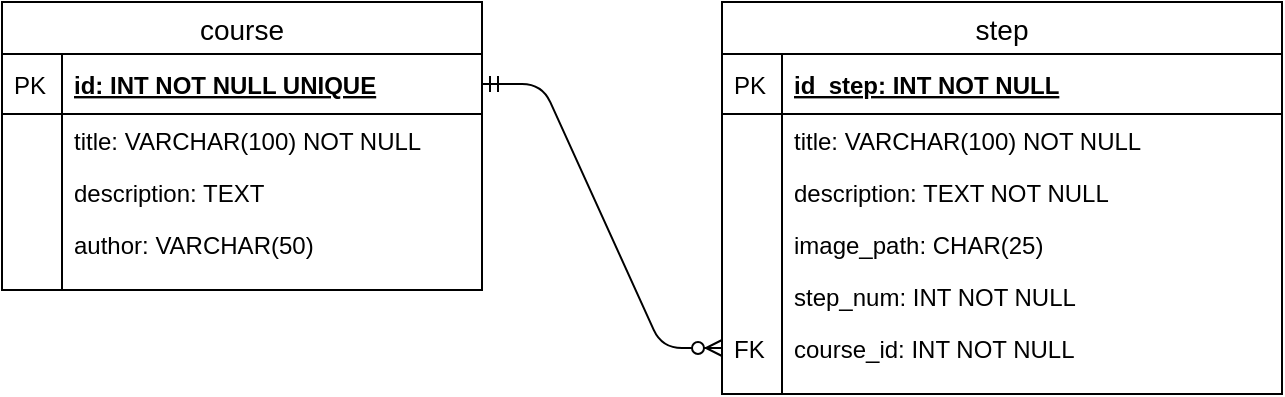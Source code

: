 <mxfile version="13.2.2" type="device"><diagram id="7PkMNcAabF-W-cBZ3c-n" name="Page-1"><mxGraphModel dx="687" dy="394" grid="1" gridSize="10" guides="1" tooltips="1" connect="1" arrows="1" fold="1" page="1" pageScale="1" pageWidth="827" pageHeight="1169" math="0" shadow="0"><root><mxCell id="0"/><mxCell id="1" parent="0"/><mxCell id="LYNjnh2oG2lFwOSc1wlv-1" value="course" style="swimlane;fontStyle=0;childLayout=stackLayout;horizontal=1;startSize=26;horizontalStack=0;resizeParent=1;resizeParentMax=0;resizeLast=0;collapsible=1;marginBottom=0;align=center;fontSize=14;" parent="1" vertex="1"><mxGeometry x="40" y="40" width="240" height="144" as="geometry"/></mxCell><mxCell id="LYNjnh2oG2lFwOSc1wlv-2" value="id: INT NOT NULL UNIQUE" style="shape=partialRectangle;top=0;left=0;right=0;bottom=1;align=left;verticalAlign=middle;fillColor=none;spacingLeft=34;spacingRight=4;overflow=hidden;rotatable=0;points=[[0,0.5],[1,0.5]];portConstraint=eastwest;dropTarget=0;fontStyle=5;fontSize=12;" parent="LYNjnh2oG2lFwOSc1wlv-1" vertex="1"><mxGeometry y="26" width="240" height="30" as="geometry"/></mxCell><mxCell id="LYNjnh2oG2lFwOSc1wlv-3" value="PK" style="shape=partialRectangle;top=0;left=0;bottom=0;fillColor=none;align=left;verticalAlign=middle;spacingLeft=4;spacingRight=4;overflow=hidden;rotatable=0;points=[];portConstraint=eastwest;part=1;fontSize=12;" parent="LYNjnh2oG2lFwOSc1wlv-2" vertex="1" connectable="0"><mxGeometry width="30" height="30" as="geometry"/></mxCell><mxCell id="peaBSLmtJlbOOGFbjewo-1" value="title: VARCHAR(100) NOT NULL" style="shape=partialRectangle;top=0;left=0;right=0;bottom=0;align=left;verticalAlign=top;fillColor=none;spacingLeft=34;spacingRight=4;overflow=hidden;rotatable=0;points=[[0,0.5],[1,0.5]];portConstraint=eastwest;dropTarget=0;fontSize=12;" vertex="1" parent="LYNjnh2oG2lFwOSc1wlv-1"><mxGeometry y="56" width="240" height="26" as="geometry"/></mxCell><mxCell id="peaBSLmtJlbOOGFbjewo-2" value="" style="shape=partialRectangle;top=0;left=0;bottom=0;fillColor=none;align=left;verticalAlign=top;spacingLeft=4;spacingRight=4;overflow=hidden;rotatable=0;points=[];portConstraint=eastwest;part=1;fontSize=12;" vertex="1" connectable="0" parent="peaBSLmtJlbOOGFbjewo-1"><mxGeometry width="30" height="26" as="geometry"/></mxCell><mxCell id="LYNjnh2oG2lFwOSc1wlv-4" value="description: TEXT" style="shape=partialRectangle;top=0;left=0;right=0;bottom=0;align=left;verticalAlign=top;fillColor=none;spacingLeft=34;spacingRight=4;overflow=hidden;rotatable=0;points=[[0,0.5],[1,0.5]];portConstraint=eastwest;dropTarget=0;fontSize=12;" parent="LYNjnh2oG2lFwOSc1wlv-1" vertex="1"><mxGeometry y="82" width="240" height="26" as="geometry"/></mxCell><mxCell id="LYNjnh2oG2lFwOSc1wlv-5" value="" style="shape=partialRectangle;top=0;left=0;bottom=0;fillColor=none;align=left;verticalAlign=top;spacingLeft=4;spacingRight=4;overflow=hidden;rotatable=0;points=[];portConstraint=eastwest;part=1;fontSize=12;" parent="LYNjnh2oG2lFwOSc1wlv-4" vertex="1" connectable="0"><mxGeometry width="30" height="26" as="geometry"/></mxCell><mxCell id="LYNjnh2oG2lFwOSc1wlv-6" value="author: VARCHAR(50)" style="shape=partialRectangle;top=0;left=0;right=0;bottom=0;align=left;verticalAlign=top;fillColor=none;spacingLeft=34;spacingRight=4;overflow=hidden;rotatable=0;points=[[0,0.5],[1,0.5]];portConstraint=eastwest;dropTarget=0;fontSize=12;" parent="LYNjnh2oG2lFwOSc1wlv-1" vertex="1"><mxGeometry y="108" width="240" height="26" as="geometry"/></mxCell><mxCell id="LYNjnh2oG2lFwOSc1wlv-7" value="" style="shape=partialRectangle;top=0;left=0;bottom=0;fillColor=none;align=left;verticalAlign=top;spacingLeft=4;spacingRight=4;overflow=hidden;rotatable=0;points=[];portConstraint=eastwest;part=1;fontSize=12;" parent="LYNjnh2oG2lFwOSc1wlv-6" vertex="1" connectable="0"><mxGeometry width="30" height="26" as="geometry"/></mxCell><mxCell id="LYNjnh2oG2lFwOSc1wlv-10" value="" style="shape=partialRectangle;top=0;left=0;right=0;bottom=0;align=left;verticalAlign=top;fillColor=none;spacingLeft=34;spacingRight=4;overflow=hidden;rotatable=0;points=[[0,0.5],[1,0.5]];portConstraint=eastwest;dropTarget=0;fontSize=12;" parent="LYNjnh2oG2lFwOSc1wlv-1" vertex="1"><mxGeometry y="134" width="240" height="10" as="geometry"/></mxCell><mxCell id="LYNjnh2oG2lFwOSc1wlv-11" value="" style="shape=partialRectangle;top=0;left=0;bottom=0;fillColor=none;align=left;verticalAlign=top;spacingLeft=4;spacingRight=4;overflow=hidden;rotatable=0;points=[];portConstraint=eastwest;part=1;fontSize=12;" parent="LYNjnh2oG2lFwOSc1wlv-10" vertex="1" connectable="0"><mxGeometry width="30" height="10" as="geometry"/></mxCell><mxCell id="LYNjnh2oG2lFwOSc1wlv-12" value="step" style="swimlane;fontStyle=0;childLayout=stackLayout;horizontal=1;startSize=26;horizontalStack=0;resizeParent=1;resizeParentMax=0;resizeLast=0;collapsible=1;marginBottom=0;align=center;fontSize=14;" parent="1" vertex="1"><mxGeometry x="400" y="40" width="280" height="196" as="geometry"/></mxCell><mxCell id="LYNjnh2oG2lFwOSc1wlv-13" value="id_step: INT NOT NULL" style="shape=partialRectangle;top=0;left=0;right=0;bottom=1;align=left;verticalAlign=middle;fillColor=none;spacingLeft=34;spacingRight=4;overflow=hidden;rotatable=0;points=[[0,0.5],[1,0.5]];portConstraint=eastwest;dropTarget=0;fontStyle=5;fontSize=12;" parent="LYNjnh2oG2lFwOSc1wlv-12" vertex="1"><mxGeometry y="26" width="280" height="30" as="geometry"/></mxCell><mxCell id="LYNjnh2oG2lFwOSc1wlv-14" value="PK" style="shape=partialRectangle;top=0;left=0;bottom=0;fillColor=none;align=left;verticalAlign=middle;spacingLeft=4;spacingRight=4;overflow=hidden;rotatable=0;points=[];portConstraint=eastwest;part=1;fontSize=12;" parent="LYNjnh2oG2lFwOSc1wlv-13" vertex="1" connectable="0"><mxGeometry width="30" height="30" as="geometry"/></mxCell><mxCell id="LYNjnh2oG2lFwOSc1wlv-21" value="title: VARCHAR(100) NOT NULL" style="shape=partialRectangle;top=0;left=0;right=0;bottom=0;align=left;verticalAlign=top;fillColor=none;spacingLeft=34;spacingRight=4;overflow=hidden;rotatable=0;points=[[0,0.5],[1,0.5]];portConstraint=eastwest;dropTarget=0;fontSize=12;" parent="LYNjnh2oG2lFwOSc1wlv-12" vertex="1"><mxGeometry y="56" width="280" height="26" as="geometry"/></mxCell><mxCell id="LYNjnh2oG2lFwOSc1wlv-22" value="" style="shape=partialRectangle;top=0;left=0;bottom=0;fillColor=none;align=left;verticalAlign=top;spacingLeft=4;spacingRight=4;overflow=hidden;rotatable=0;points=[];portConstraint=eastwest;part=1;fontSize=12;" parent="LYNjnh2oG2lFwOSc1wlv-21" vertex="1" connectable="0"><mxGeometry width="30" height="26" as="geometry"/></mxCell><mxCell id="LYNjnh2oG2lFwOSc1wlv-15" value="description: TEXT NOT NULL" style="shape=partialRectangle;top=0;left=0;right=0;bottom=0;align=left;verticalAlign=top;fillColor=none;spacingLeft=34;spacingRight=4;overflow=hidden;rotatable=0;points=[[0,0.5],[1,0.5]];portConstraint=eastwest;dropTarget=0;fontSize=12;" parent="LYNjnh2oG2lFwOSc1wlv-12" vertex="1"><mxGeometry y="82" width="280" height="26" as="geometry"/></mxCell><mxCell id="LYNjnh2oG2lFwOSc1wlv-16" value="" style="shape=partialRectangle;top=0;left=0;bottom=0;fillColor=none;align=left;verticalAlign=top;spacingLeft=4;spacingRight=4;overflow=hidden;rotatable=0;points=[];portConstraint=eastwest;part=1;fontSize=12;" parent="LYNjnh2oG2lFwOSc1wlv-15" vertex="1" connectable="0"><mxGeometry width="30" height="26" as="geometry"/></mxCell><mxCell id="LYNjnh2oG2lFwOSc1wlv-17" value="image_path: CHAR(25)" style="shape=partialRectangle;top=0;left=0;right=0;bottom=0;align=left;verticalAlign=top;fillColor=none;spacingLeft=34;spacingRight=4;overflow=hidden;rotatable=0;points=[[0,0.5],[1,0.5]];portConstraint=eastwest;dropTarget=0;fontSize=12;" parent="LYNjnh2oG2lFwOSc1wlv-12" vertex="1"><mxGeometry y="108" width="280" height="26" as="geometry"/></mxCell><mxCell id="LYNjnh2oG2lFwOSc1wlv-18" value="" style="shape=partialRectangle;top=0;left=0;bottom=0;fillColor=none;align=left;verticalAlign=top;spacingLeft=4;spacingRight=4;overflow=hidden;rotatable=0;points=[];portConstraint=eastwest;part=1;fontSize=12;" parent="LYNjnh2oG2lFwOSc1wlv-17" vertex="1" connectable="0"><mxGeometry width="30" height="26" as="geometry"/></mxCell><mxCell id="xHBTcnNT4q6Ap_DUi5OK-1" value="step_num: INT NOT NULL" style="shape=partialRectangle;top=0;left=0;right=0;bottom=0;align=left;verticalAlign=top;fillColor=none;spacingLeft=34;spacingRight=4;overflow=hidden;rotatable=0;points=[[0,0.5],[1,0.5]];portConstraint=eastwest;dropTarget=0;fontSize=12;" parent="LYNjnh2oG2lFwOSc1wlv-12" vertex="1"><mxGeometry y="134" width="280" height="26" as="geometry"/></mxCell><mxCell id="xHBTcnNT4q6Ap_DUi5OK-2" value="" style="shape=partialRectangle;top=0;left=0;bottom=0;fillColor=none;align=left;verticalAlign=top;spacingLeft=4;spacingRight=4;overflow=hidden;rotatable=0;points=[];portConstraint=eastwest;part=1;fontSize=12;" parent="xHBTcnNT4q6Ap_DUi5OK-1" vertex="1" connectable="0"><mxGeometry width="30" height="26" as="geometry"/></mxCell><mxCell id="LYNjnh2oG2lFwOSc1wlv-23" value="course_id: INT NOT NULL" style="shape=partialRectangle;top=0;left=0;right=0;bottom=0;align=left;verticalAlign=top;fillColor=none;spacingLeft=34;spacingRight=4;overflow=hidden;rotatable=0;points=[[0,0.5],[1,0.5]];portConstraint=eastwest;dropTarget=0;fontSize=12;" parent="LYNjnh2oG2lFwOSc1wlv-12" vertex="1"><mxGeometry y="160" width="280" height="26" as="geometry"/></mxCell><mxCell id="LYNjnh2oG2lFwOSc1wlv-24" value="FK" style="shape=partialRectangle;top=0;left=0;bottom=0;fillColor=none;align=left;verticalAlign=top;spacingLeft=4;spacingRight=4;overflow=hidden;rotatable=0;points=[];portConstraint=eastwest;part=1;fontSize=12;" parent="LYNjnh2oG2lFwOSc1wlv-23" vertex="1" connectable="0"><mxGeometry width="30" height="26" as="geometry"/></mxCell><mxCell id="LYNjnh2oG2lFwOSc1wlv-19" value="" style="shape=partialRectangle;top=0;left=0;right=0;bottom=0;align=left;verticalAlign=top;fillColor=none;spacingLeft=34;spacingRight=4;overflow=hidden;rotatable=0;points=[[0,0.5],[1,0.5]];portConstraint=eastwest;dropTarget=0;fontSize=12;" parent="LYNjnh2oG2lFwOSc1wlv-12" vertex="1"><mxGeometry y="186" width="280" height="10" as="geometry"/></mxCell><mxCell id="LYNjnh2oG2lFwOSc1wlv-20" value="" style="shape=partialRectangle;top=0;left=0;bottom=0;fillColor=none;align=left;verticalAlign=top;spacingLeft=4;spacingRight=4;overflow=hidden;rotatable=0;points=[];portConstraint=eastwest;part=1;fontSize=12;" parent="LYNjnh2oG2lFwOSc1wlv-19" vertex="1" connectable="0"><mxGeometry width="30" height="10" as="geometry"/></mxCell><mxCell id="LYNjnh2oG2lFwOSc1wlv-25" value="" style="edgeStyle=entityRelationEdgeStyle;fontSize=12;html=1;endArrow=ERzeroToMany;startArrow=ERmandOne;" parent="1" source="LYNjnh2oG2lFwOSc1wlv-2" target="LYNjnh2oG2lFwOSc1wlv-23" edge="1"><mxGeometry width="100" height="100" relative="1" as="geometry"><mxPoint x="280" y="320" as="sourcePoint"/><mxPoint x="380" y="220" as="targetPoint"/></mxGeometry></mxCell></root></mxGraphModel></diagram></mxfile>